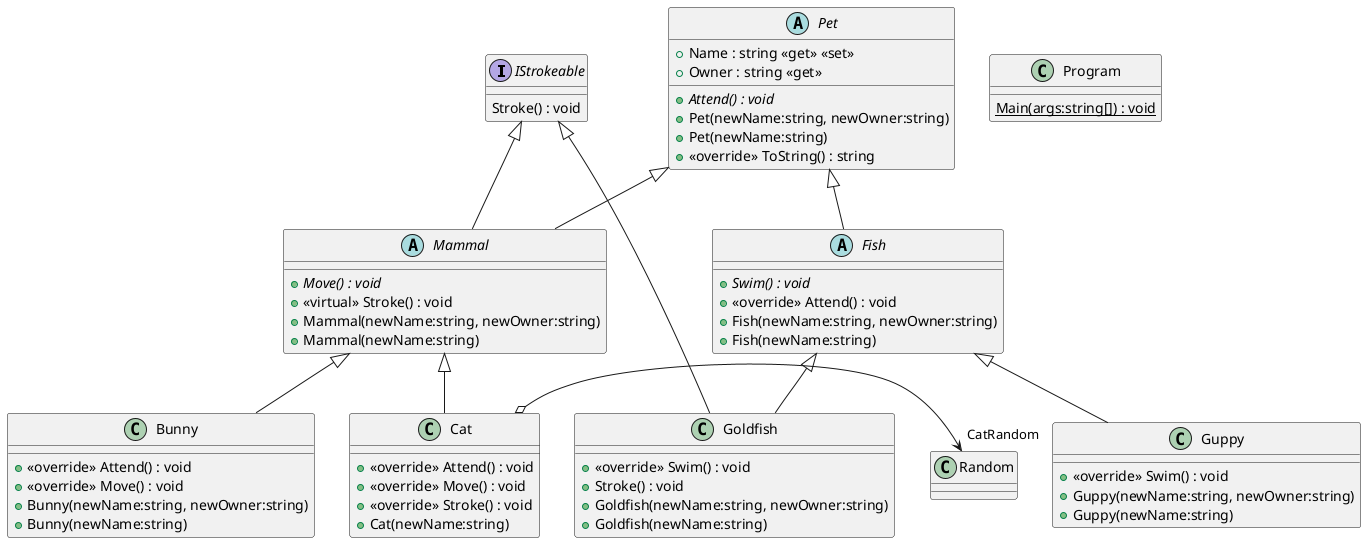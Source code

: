 @startuml
interface IStrokeable {
    Stroke() : void
}
class Guppy {
    + <<override>> Swim() : void
    + Guppy(newName:string, newOwner:string)
    + Guppy(newName:string)
}
Fish <|-- Guppy
class Bunny {
    + <<override>> Attend() : void
    + <<override>> Move() : void
    + Bunny(newName:string, newOwner:string)
    + Bunny(newName:string)
}
Mammal <|-- Bunny
abstract class Mammal {
    + {abstract} Move() : void
    + <<virtual>> Stroke() : void
    + Mammal(newName:string, newOwner:string)
    + Mammal(newName:string)
}
Pet <|-- Mammal
IStrokeable <|-- Mammal
class Cat {
    + <<override>> Attend() : void
    + <<override>> Move() : void
    + <<override>> Stroke() : void
    + Cat(newName:string)
}
Mammal <|-- Cat
Cat o-> "CatRandom" Random
class Program {
    {static} Main(args:string[]) : void
}
class Goldfish {
    + <<override>> Swim() : void
    + Stroke() : void
    + Goldfish(newName:string, newOwner:string)
    + Goldfish(newName:string)
}
Fish <|-- Goldfish
IStrokeable <|-- Goldfish
abstract class Pet {
    + Name : string <<get>> <<set>>
    + Owner : string <<get>>
    + {abstract} Attend() : void
    + Pet(newName:string, newOwner:string)
    + Pet(newName:string)
    + <<override>> ToString() : string
}
abstract class Fish {
    + {abstract} Swim() : void
    + <<override>> Attend() : void
    + Fish(newName:string, newOwner:string)
    + Fish(newName:string)
}
Pet <|-- Fish
@enduml
